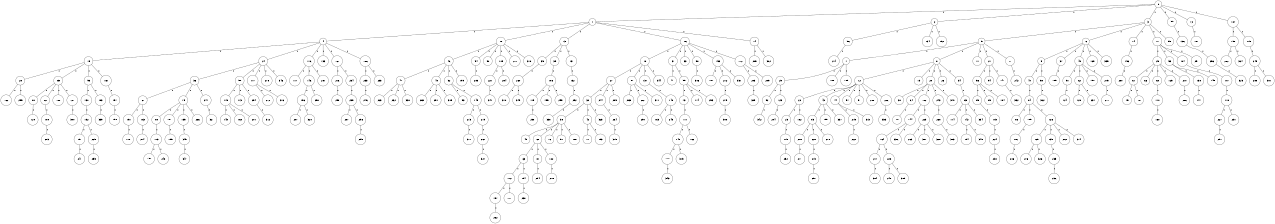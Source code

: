 graph G {
size="8.5,11;"
ratio = "expand;"
fixedsize="true;"
overlap="scale;"
node[shape=circle,width=.12,hight=.12,fontsize=12]
edge[fontsize=12]

0[label=" 0" color=black, pos="1.4012127,1.3156246!"];
1[label=" 1" color=black, pos="1.6735207,2.9404581!"];
2[label=" 2" color=black, pos="2.5688446,0.50265115!"];
3[label=" 3" color=black, pos="1.9261782,0.56838945!"];
4[label=" 4" color=black, pos="1.4827903,0.72159894!"];
5[label=" 5" color=black, pos="1.5174875,2.1907367!"];
6[label=" 6" color=black, pos="1.3447377,1.1150427!"];
7[label=" 7" color=black, pos="1.9786077,0.27951327!"];
8[label=" 8" color=black, pos="0.3624956,0.88297878!"];
9[label=" 9" color=black, pos="1.3433233,2.3597755!"];
10[label=" 10" color=black, pos="0.38875541,1.7985532!"];
11[label=" 11" color=black, pos="2.2314553,1.5051791!"];
12[label=" 12" color=black, pos="2.8099337,2.1495628!"];
13[label=" 13" color=black, pos="2.6164973,2.103923!"];
14[label=" 14" color=black, pos="2.279946,1.6475739!"];
15[label=" 15" color=black, pos="1.9100312,2.6383742!"];
16[label=" 16" color=black, pos="1.522225,2.3085431!"];
17[label=" 17" color=black, pos="1.3447899,1.7777161!"];
18[label=" 18" color=black, pos="1.5307452,2.048479!"];
19[label=" 19" color=black, pos="2.943212,2.4764461!"];
20[label=" 20" color=black, pos="1.7804361,0.080566782!"];
21[label=" 21" color=black, pos="1.9663084,2.3581684!"];
22[label=" 22" color=black, pos="0.40345542,2.5048082!"];
23[label=" 23" color=black, pos="1.9328294,2.5860134!"];
24[label=" 24" color=black, pos="1.6645354,1.3206026!"];
25[label=" 25" color=black, pos="0.56287504,1.7428706!"];
26[label=" 26" color=black, pos="0.67458803,1.8558207!"];
27[label=" 27" color=black, pos="2.3450076,2.3709456!"];
28[label=" 28" color=black, pos="1.9582757,1.5223771!"];
29[label=" 29" color=black, pos="1.6360022,1.1708386!"];
30[label=" 30" color=black, pos="0.88628785,1.3529442!"];
31[label=" 31" color=black, pos="1.8188292,1.2741716!"];
32[label=" 32" color=black, pos="0.83351406,2.4926899!"];
33[label=" 33" color=black, pos="0.69309297,1.4900093!"];
34[label=" 34" color=black, pos="1.0269101,1.985481!"];
35[label=" 35" color=black, pos="1.6780969,2.4973614!"];
36[label=" 36" color=black, pos="1.807939,0.56095674!"];
37[label=" 37" color=black, pos="0.90028412,2.4833987!"];
38[label=" 38" color=black, pos="1.4074421,0.60568925!"];
39[label=" 39" color=black, pos="2.7753004,2.7096359!"];
40[label=" 40" color=black, pos="2.4746351,2.0052036!"];
41[label=" 41" color=black, pos="2.4378863,0.5354091!"];
42[label=" 42" color=black, pos="0.84104294,1.8367141!"];
43[label=" 43" color=black, pos="0.87731666,2.1555124!"];
44[label=" 44" color=black, pos="0.35381409,2.1291967!"];
45[label=" 45" color=black, pos="1.4482645,0.040670188!"];
46[label=" 46" color=black, pos="0.44893828,2.0819779!"];
47[label=" 47" color=black, pos="0.52622032,1.8330532!"];
48[label=" 48" color=black, pos="0.99393954,0.16858356!"];
49[label=" 49" color=black, pos="1.3334698,1.8966222!"];
50[label=" 50" color=black, pos="0.22488274,0.69365249!"];
51[label=" 51" color=black, pos="1.0674118,0.78745502!"];
52[label=" 52" color=black, pos="0.565634,1.6753241!"];
53[label=" 53" color=black, pos="1.5292472,0.86960502!"];
54[label=" 54" color=black, pos="0.36235373,2.2024242!"];
55[label=" 55" color=black, pos="2.7431967,2.8894295!"];
56[label=" 56" color=black, pos="2.8737342,0.16896201!"];
57[label=" 57" color=black, pos="0.76200571,1.3817167!"];
58[label=" 58" color=black, pos="1.7989205,2.0890878!"];
59[label=" 59" color=black, pos="1.9245341,2.2875582!"];
60[label=" 60" color=black, pos="2.7931946,0.50406652!"];
61[label=" 61" color=black, pos="0.67887655,1.3006272!"];
62[label=" 62" color=black, pos="1.3252544,1.9298043!"];
63[label=" 63" color=black, pos="1.5385288,0.80558727!"];
64[label=" 64" color=black, pos="1.8772469,0.61946705!"];
65[label=" 65" color=black, pos="2.0401335,0.62614102!"];
66[label=" 66" color=black, pos="1.0765529,1.7053862!"];
67[label=" 67" color=black, pos="0.59177172,1.4912551!"];
68[label=" 68" color=black, pos="1.9558266,2.7074081!"];
69[label=" 69" color=black, pos="0.36899313,1.6759334!"];
70[label=" 70" color=black, pos="1.5110867,2.7626986!"];
71[label=" 71" color=black, pos="1.4249715,2.4618786!"];
72[label=" 72" color=black, pos="0.54283519,0.94147099!"];
73[label=" 73" color=black, pos="2.0825294,2.4220226!"];
74[label=" 74" color=black, pos="2.2828409,2.1601693!"];
75[label=" 75" color=black, pos="1.1203531,1.2595789!"];
76[label=" 76" color=black, pos="2.646746,1.7108828!"];
77[label=" 77" color=black, pos="1.9750223,1.7099867!"];
78[label=" 78" color=black, pos="0.99255395,0.53572457!"];
79[label=" 79" color=black, pos="2.0409712,0.71974389!"];
80[label=" 80" color=black, pos="0.078948762,2.1667751!"];
81[label=" 81" color=black, pos="2.2288269,2.3205604!"];
82[label=" 82" color=black, pos="2.7162064,1.3862804!"];
83[label=" 83" color=black, pos="0.13215414,1.9127392!"];
84[label=" 84" color=black, pos="0.61284629,0.79463921!"];
85[label=" 85" color=black, pos="1.0104382,2.0739777!"];
86[label=" 86" color=black, pos="2.9773112,2.4205177!"];
87[label=" 87" color=black, pos="0.60730538,2.6020889!"];
88[label=" 88" color=black, pos="0.80147645,0.84773227!"];
89[label=" 89" color=black, pos="1.3576616,2.5419711!"];
90[label=" 90" color=black, pos="2.6490225,1.9104276!"];
91[label=" 91" color=black, pos="0.57411072,2.5600767!"];
92[label=" 92" color=black, pos="1.4467888,0.77482564!"];
93[label=" 93" color=black, pos="2.8593418,2.4602192!"];
94[label=" 94" color=black, pos="1.4585055,0.85493544!"];
95[label=" 95" color=black, pos="1.0209985,1.7520651!"];
96[label=" 96" color=black, pos="2.2258882,2.8527783!"];
97[label=" 97" color=black, pos="1.76809,1.6574179!"];
98[label=" 98" color=black, pos="2.3230008,2.1982891!"];
99[label=" 99" color=black, pos="0.3910122,1.0840686!"];
100[label=" 100" color=black, pos="1.1130818,2.295028!"];
101[label=" 101" color=black, pos="1.7076975,2.8090766!"];
102[label=" 102" color=black, pos="1.6359841,0.23201395!"];
103[label=" 103" color=black, pos="1.1210363,2.4794575!"];
104[label=" 104" color=black, pos="1.5838763,2.9304744!"];
105[label=" 105" color=black, pos="0.72698514,2.7690789!"];
106[label=" 106" color=black, pos="0.15573775,0.94709749!"];
107[label=" 107" color=black, pos="1.7257339,2.3845509!"];
108[label=" 108" color=black, pos="1.8900602,2.8112392!"];
109[label=" 109" color=black, pos="0.43482616,2.7639608!"];
110[label=" 110" color=black, pos="0.28432783,0.72779286!"];
111[label=" 111" color=black, pos="0.98005372,2.7522887!"];
112[label=" 112" color=black, pos="2.5394861,2.9158965!"];
113[label=" 113" color=black, pos="0.27065546,1.3164572!"];
114[label=" 114" color=black, pos="1.6523434,2.9731432!"];
115[label=" 115" color=black, pos="2.2947208,1.2168929!"];
116[label=" 116" color=black, pos="2.037273,2.7825387!"];
117[label=" 117" color=black, pos="0.64844789,2.5429095!"];
118[label=" 118" color=black, pos="1.5424742,2.3381399!"];
119[label=" 119" color=black, pos="0.47795269,1.086458!"];
120[label=" 120" color=black, pos="0.77319177,1.2839101!"];
121[label=" 121" color=black, pos="2.6873298,0.47024045!"];
122[label=" 122" color=black, pos="1.863922,2.7177504!"];
123[label=" 123" color=black, pos="1.8010777,2.3434238!"];
124[label=" 124" color=black, pos="1.9627754,1.3104499!"];
125[label=" 125" color=black, pos="0.67246196,1.543999!"];
126[label=" 126" color=black, pos="1.1240617,1.737464!"];
127[label=" 127" color=black, pos="0.97256746,2.6194532!"];
128[label=" 128" color=black, pos="2.8262764,2.7896065!"];
129[label=" 129" color=black, pos="0.50373065,2.8532793!"];
130[label=" 130" color=black, pos="0.70323052,0.5262955!"];
131[label=" 131" color=black, pos="1.505673,1.342659!"];
132[label=" 132" color=black, pos="2.9956818,2.0796716!"];
133[label=" 133" color=black, pos="2.5064683,0.88307989!"];
134[label=" 134" color=black, pos="1.5058094,2.2325443!"];
135[label=" 135" color=black, pos="1.4444659,1.2241361!"];
136[label=" 136" color=black, pos="1.7553609,2.7843485!"];
137[label=" 137" color=black, pos="1.2735895,0.62674419!"];
138[label=" 138" color=black, pos="0.20865755,1.4811282!"];
139[label=" 139" color=black, pos="2.022759,0.18277889!"];
140[label=" 140" color=black, pos="2.4768961,0.68658452!"];
141[label=" 141" color=black, pos="0.88612108,1.6138943!"];
142[label=" 142" color=black, pos="0.19020834,2.8703074!"];
143[label=" 143" color=black, pos="1.6984361,2.9054166!"];
144[label=" 144" color=black, pos="2.1081861,0.71288848!"];
145[label=" 145" color=black, pos="1.3273929,0.35859561!"];
146[label=" 146" color=black, pos="1.4926724,1.250381!"];
147[label=" 147" color=black, pos="1.663511,2.5338721!"];
148[label=" 148" color=black, pos="1.6956104,2.1237714!"];
149[label=" 149" color=black, pos="2.790121,0.973662!"];
150[label=" 150" color=black, pos="2.5841043,1.6150036!"];
151[label=" 151" color=black, pos="0.93841294,0.73633738!"];
152[label=" 152" color=black, pos="0.21018532,2.4283747!"];
153[label=" 153" color=black, pos="0.78885853,0.073628698!"];
154[label=" 154" color=black, pos="0.62669411,1.7969622!"];
155[label=" 155" color=black, pos="0.7571696,2.4306122!"];
156[label=" 156" color=black, pos="2.5512909,0.034511487!"];
157[label=" 157" color=black, pos="2.2920493,0.32174135!"];
158[label=" 158" color=black, pos="0.8521429,0.15869396!"];
159[label=" 159" color=black, pos="0.45716521,1.8371549!"];
160[label=" 160" color=black, pos="2.3442572,0.20492876!"];
161[label=" 161" color=black, pos="2.0524998,2.4146466!"];
162[label=" 162" color=black, pos="0.60256716,2.9693991!"];
163[label=" 163" color=black, pos="0.54244314,0.81251676!"];
164[label=" 164" color=black, pos="1.9543949,2.4351461!"];
165[label=" 165" color=black, pos="0.85520174,0.1225978!"];
166[label=" 166" color=black, pos="1.6936324,0.49790047!"];
167[label=" 167" color=black, pos="2.1763231,1.8181481!"];
168[label=" 168" color=black, pos="1.6005849,2.653696!"];
169[label=" 169" color=black, pos="0.30163433,2.3322787!"];
170[label=" 170" color=black, pos="2.2799515,2.2639382!"];
171[label=" 171" color=black, pos="2.7016891,2.9161287!"];
172[label=" 172" color=black, pos="1.9234833,2.9025283!"];
173[label=" 173" color=black, pos="0.10816213,0.48602963!"];
174[label=" 174" color=black, pos="1.3064178,1.9525921!"];
175[label=" 175" color=black, pos="0.31898546,0.0033212034!"];
176[label=" 176" color=black, pos="1.7938171,2.5726551!"];
177[label=" 177" color=black, pos="1.7253599,1.9996529!"];
178[label=" 178" color=black, pos="2.2066116,0.82770594!"];
179[label=" 179" color=black, pos="0.34004618,2.5643847!"];
180[label=" 180" color=black, pos="2.0951093,2.0422144!"];
181[label=" 181" color=black, pos="2.492039,1.005066!"];
182[label=" 182" color=black, pos="1.5121742,0.28119775!"];
183[label=" 183" color=black, pos="0.72839834,1.75073!"];
184[label=" 184" color=black, pos="0.94153618,2.6176669!"];
185[label=" 185" color=black, pos="0.22831898,0.67220739!"];
186[label=" 186" color=black, pos="1.880911,1.3432313!"];
187[label=" 187" color=black, pos="1.2437479,2.4844866!"];
188[label=" 188" color=black, pos="0.37452903,2.5421288!"];
189[label=" 189" color=black, pos="0.054945064,2.6650249!"];
190[label=" 190" color=black, pos="2.5048529,0.39827884!"];
191[label=" 191" color=black, pos="2.2307416,0.75546665!"];
192[label=" 192" color=black, pos="0.47239397,2.8391739!"];
193[label=" 193" color=black, pos="0.99045331,0.13564355!"];
194[label=" 194" color=black, pos="2.0112946,2.0923214!"];
195[label=" 195" color=black, pos="2.3864909,1.5938998!"];
196[label=" 196" color=black, pos="1.103509,1.627588!"];
197[label=" 197" color=black, pos="0.68322333,2.7255733!"];
198[label=" 198" color=black, pos="1.2388356,1.4213274!"];
199[label=" 199" color=black, pos="1.2728609,0.64185501!"];
200[label=" 200" color=black, pos="2.5499276,2.4459679!"];
201[label=" 201" color=black, pos="2.9924101,0.41174515!"];
202[label=" 202" color=black, pos="2.0604863,1.2587472!"];
203[label=" 203" color=black, pos="0.080874519,0.2079971!"];
204[label=" 204" color=black, pos="1.9886755,1.3428375!"];
205[label=" 205" color=black, pos="2.128198,0.85997505!"];
206[label=" 206" color=black, pos="0.19226289,1.8366108!"];
207[label=" 207" color=black, pos="1.4580965,1.2103787!"];
208[label=" 208" color=black, pos="0.9594947,0.548405!"];
209[label=" 209" color=black, pos="1.237958,0.95560946!"];
210[label=" 210" color=black, pos="0.46421669,2.7454214!"];
211[label=" 211" color=black, pos="2.0670036,2.7294747!"];
212[label=" 212" color=black, pos="2.7890036,1.727578!"];
213[label=" 213" color=black, pos="2.140723,2.2842353!"];
214[label=" 214" color=black, pos="2.8688555,2.7981098!"];
215[label=" 215" color=black, pos="0.59931196,1.3349761!"];
216[label=" 216" color=black, pos="2.6648351,1.5107115!"];
217[label=" 217" color=black, pos="1.8435313,1.2012373!"];
218[label=" 218" color=black, pos="1.6806776,1.8528392!"];
219[label=" 219" color=black, pos="1.9000772,0.80336024!"];
220[label=" 220" color=black, pos="1.6546261,1.6062825!"];
221[label=" 221" color=black, pos="0.1184912,1.1283351!"];
222[label=" 222" color=black, pos="1.0113639,1.3142987!"];
223[label=" 223" color=black, pos="2.9349333,1.1694826!"];
224[label=" 224" color=black, pos="0.53265593,2.5025615!"];
225[label=" 225" color=black, pos="0.14651496,2.6839351!"];
226[label=" 226" color=black, pos="2.6504575,1.5748736!"];
227[label=" 227" color=black, pos="2.1190882,1.2396156!"];
228[label=" 228" color=black, pos="2.9091721,0.56906347!"];
229[label=" 229" color=black, pos="2.736416,1.01501!"];
230[label=" 230" color=black, pos="0.62384343,1.3584558!"];
231[label=" 231" color=black, pos="0.97858347,0.1585452!"];
232[label=" 232" color=black, pos="1.2081325,2.8874266!"];
233[label=" 233" color=black, pos="1.3649055,2.1818399!"];
234[label=" 234" color=black, pos="0.10813606,2.5658977!"];
235[label=" 235" color=black, pos="2.1349475,1.0009386!"];
236[label=" 236" color=black, pos="1.6514115,1.0717828!"];
237[label=" 237" color=black, pos="0.26740061,0.13560741!"];
238[label=" 238" color=black, pos="0.41610147,2.4500208!"];
239[label=" 239" color=black, pos="0.022001666,1.9059243!"];
240[label=" 240" color=black, pos="0.26967269,1.5847815!"];
241[label=" 241" color=black, pos="2.3647127,0.64994114!"];
242[label=" 242" color=black, pos="1.523335,0.70007298!"];
243[label=" 243" color=black, pos="0.021352211,1.702402!"];
244[label=" 244" color=black, pos="0.27101358,1.0605912!"];
245[label=" 245" color=black, pos="1.8609777,2.4296582!"];
246[label=" 246" color=black, pos="1.6902619,1.6717641!"];
247[label=" 247" color=black, pos="2.488245,1.9423976!"];
248[label=" 248" color=black, pos="0.37103935,2.3924959!"];
249[label=" 249" color=black, pos="1.2938006,0.20860077!"];
250[label=" 250" color=black, pos="2.2582759,1.4754181!"];
251[label=" 251" color=black, pos="0.60968529,2.9523918!"];
252[label=" 252" color=black, pos="1.952005,2.4191131!"];
253[label=" 253" color=black, pos="0.20918161,2.0900618!"];
254[label=" 254" color=black, pos="1.7284503,0.61170697!"];
255[label=" 255" color=black, pos="1.3395142,1.9746131!"];
256[label=" 256" color=black, pos="0.081283763,2.4463056!"];
257[label=" 257" color=black, pos="1.409546,1.19222!"];
258[label=" 258" color=black, pos="1.5635801,2.94745!"];
259[label=" 259" color=black, pos="0.84545821,0.053964311!"];
260[label=" 260" color=black, pos="1.9128248,2.6104458!"];
261[label=" 261" color=black, pos="2.3218487,0.021449892!"];
262[label=" 262" color=black, pos="0.46233342,2.2669944!"];
263[label=" 263" color=black, pos="1.1872615,1.5124013!"];
264[label=" 264" color=black, pos="2.6087164,1.6436296!"];
265[label=" 265" color=black, pos="0.61361329,0.68608437!"];
266[label=" 266" color=black, pos="0.50348768,2.3504589!"];
267[label=" 267" color=black, pos="2.5333762,1.1464091!"];
268[label=" 268" color=black, pos="0.87750056,0.56820747!"];
269[label=" 269" color=black, pos="0.4573625,2.2496482!"];
270[label=" 270" color=black, pos="2.2228142,1.7215436!"];
271[label=" 271" color=black, pos="2.75825,2.6786209!"];
272[label=" 272" color=black, pos="1.1926518,1.3852289!"];
273[label=" 273" color=black, pos="2.1581001,2.9834585!"];
274[label=" 274" color=black, pos="2.7048477,2.0105337!"];
275[label=" 275" color=black, pos="2.7383406,2.6844249!"];
276[label=" 276" color=black, pos="1.9137977,0.81519034!"];
277[label=" 277" color=black, pos="1.8422897,1.2908561!"];
278[label=" 278" color=black, pos="1.5814811,1.4751797!"];
279[label=" 279" color=black, pos="2.2463446,2.7066976!"];
280[label=" 280" color=black, pos="0.47605111,0.24526138!"];
281[label=" 281" color=black, pos="1.1632398,1.295739!"];
282[label=" 282" color=black, pos="2.5626373,2.1063113!"];
283[label=" 283" color=black, pos="1.4632155,1.9168189!"];
284[label=" 284" color=black, pos="1.0433686,2.7481733!"];
285[label=" 285" color=black, pos="0.79684782,1.9507623!"];
286[label=" 286" color=black, pos="0.051429137,1.71806!"];
287[label=" 287" color=black, pos="2.5797426,1.73677!"];
288[label=" 288" color=black, pos="2.5166841,1.6899449!"];
289[label=" 289" color=black, pos="1.2107513,1.5480113!"];
290[label=" 290" color=black, pos="2.2919566,2.0743663!"];
291[label=" 291" color=black, pos="2.4450588,2.1321853!"];
292[label=" 292" color=black, pos="0.72319454,2.3740857!"];
293[label=" 293" color=black, pos="1.9193881,1.8983713!"];
294[label=" 294" color=black, pos="2.75079,0.26859093!"];
295[label=" 295" color=black, pos="1.0411889,1.3863262!"];
296[label=" 296" color=black, pos="1.9873923,2.2377968!"];
297[label=" 297" color=black, pos="0.061955038,2.9715322!"];
298[label=" 298" color=black, pos="2.4401307,2.1090838!"];
299[label=" 299" color=black, pos="1.0370838,1.3736169!"];
300[label=" 300" color=black, pos="2.1216278,0.28032068!"];
301[label=" 301" color=black, pos="0.072550634,1.0118331!"];
302[label=" 302" color=black, pos="2.7951233,1.1538732!"];
303[label=" 303" color=black, pos="0.285785,2.3941851!"];
304[label=" 304" color=black, pos="0.61647052,2.471321!"];
305[label=" 305" color=black, pos="0.41779006,2.0323372!"];
306[label=" 306" color=black, pos="1.4887516,2.7431102!"];
307[label=" 307" color=black, pos="0.38269017,1.2861137!"];
308[label=" 308" color=black, pos="2.8644297,1.5453338!"];
309[label=" 309" color=black, pos="0.74512639,0.76032099!"];
310[label=" 310" color=black, pos="2.837591,1.3765618!"];
311[label=" 311" color=black, pos="0.45439356,0.39655335!"];
312[label=" 312" color=black, pos="1.4027289,1.7492896!"];
313[label=" 313" color=black, pos="1.3107275,2.6784397!"];
314[label=" 314" color=black, pos="2.9230479,0.32531453!"];
315[label=" 315" color=black, pos="0.53827709,2.810056!"];
316[label=" 316" color=black, pos="1.1778627,0.33968716!"];
317[label=" 317" color=black, pos="0.91255681,2.4632388!"];
318[label=" 318" color=black, pos="2.0142023,2.8735238!"];
319[label=" 319" color=black, pos="1.6105475,0.53945996!"];
320[label=" 320" color=black, pos="0.1379515,0.83379543!"];
321[label=" 321" color=black, pos="1.0703765,2.2481581!"];
322[label=" 322" color=black, pos="2.9337851,0.29916246!"];
323[label=" 323" color=black, pos="1.1849009,1.874769!"];
324[label=" 324" color=black, pos="2.4646084,2.2857527!"];
325[label=" 325" color=black, pos="1.3144643,1.127313!"];
326[label=" 326" color=black, pos="1.588792,0.79726253!"];
327[label=" 327" color=black, pos="0.27091396,1.212616!"];
328[label=" 328" color=black, pos="0.62547209,0.85754443!"];
329[label=" 329" color=black, pos="0.55864658,2.6892729!"];
330[label=" 330" color=black, pos="1.6791751,0.96449392!"];
331[label=" 331" color=black, pos="2.0976539,0.2268396!"];
332[label=" 332" color=black, pos="1.0537191,0.9394274!"];
333[label=" 333" color=black, pos="0.26158373,2.6968501!"];
334[label=" 334" color=black, pos="2.0675772,2.0497153!"];
335[label=" 335" color=black, pos="1.8308351,1.7473566!"];
336[label=" 336" color=black, pos="2.3087427,2.1521558!"];
337[label=" 337" color=black, pos="2.7106035,0.35982096!"];
338[label=" 338" color=black, pos="2.8298641,2.2538547!"];
339[label=" 339" color=black, pos="0.16357782,2.4897802!"];
340[label=" 340" color=black, pos="1.9932865,0.58548042!"];
341[label=" 341" color=black, pos="1.495948,0.10524602!"];
342[label=" 342" color=black, pos="1.7764432,1.9020163!"];
343[label=" 343" color=black, pos="0.41729256,0.063585583!"];
344[label=" 344" color=black, pos="2.2542739,0.59342449!"];
345[label=" 345" color=black, pos="2.0571701,1.3546561!"];
346[label=" 346" color=black, pos="2.2775603,2.8145521!"];
347[label=" 347" color=black, pos="0.089205019,0.65843511!"];
348[label=" 348" color=black, pos="2.7335399,1.3373618!"];
349[label=" 349" color=black, pos="1.5262461,2.793013!"];
0--1[label="1"]
0--2[label="1"]
0--3[label="1"]
0--55[label="1"]
0--72[label="1"]
0--127[label="1"]
1--4[label="1"]
1--10[label="1"]
1--13[label="1"]
1--16[label="1"]
1--74[label="1"]
2--96[label="1"]
2--134[label="1"]
2--192[label="1"]
3--5[label="1"]
3--6[label="1"]
3--14[label="1"]
3--17[label="1"]
3--99[label="1"]
4--19[label="1"]
4--24[label="1"]
4--116[label="1"]
4--133[label="1"]
4--167[label="1"]
4--186[label="1"]
5--7[label="1"]
5--8[label="1"]
5--11[label="1"]
5--21[label="1"]
5--71[label="1"]
6--9[label="1"]
6--37[label="1"]
6--49[label="1"]
6--169[label="1"]
6--335[label="1"]
7--29[label="1"]
7--188[label="1"]
7--189[label="1"]
8--12[label="1"]
8--15[label="1"]
8--20[label="1"]
8--26[label="1"]
8--34[label="1"]
9--40[label="1"]
9--58[label="1"]
10--46[label="1"]
10--54[label="1"]
10--90[label="1"]
10--105[label="1"]
10--211[label="1"]
10--318[label="1"]
12--22[label="1"]
12--43[label="1"]
12--44[label="1"]
12--57[label="1"]
12--91[label="1"]
12--208[label="1"]
12--226[label="1"]
13--35[label="1"]
13--39[label="1"]
13--131[label="1"]
14--156[label="1"]
16--18[label="1"]
16--31[label="1"]
16--33[label="1"]
16--98[label="1"]
16--153[label="1"]
16--172[label="1"]
17--25[label="1"]
17--53[label="1"]
17--104[label="1"]
17--251[label="1"]
18--27[label="1"]
18--87[label="1"]
18--137[label="1"]
18--344[label="1"]
19--28[label="1"]
19--69[label="1"]
19--95[label="1"]
19--161[label="1"]
20--30[label="1"]
20--64[label="1"]
20--102[label="1"]
20--243[label="1"]
20--340[label="1"]
21--56[label="1"]
21--94[label="1"]
21--141[label="1"]
22--23[label="1"]
22--182[label="1"]
23--175[label="1"]
24--36[label="1"]
24--50[label="1"]
24--177[label="1"]
24--278[label="1"]
24--346[label="1"]
25--61[label="1"]
25--66[label="1"]
25--68[label="1"]
25--125[label="1"]
25--210[label="1"]
27--32[label="1"]
27--244[label="1"]
27--289[label="1"]
28--162[label="1"]
28--295[label="1"]
29--92[label="1"]
29--123[label="1"]
31--41[label="1"]
31--59[label="1"]
32--38[label="1"]
32--42[label="1"]
32--323[label="1"]
34--65[label="1"]
35--260[label="1"]
36--67[label="1"]
36--79[label="1"]
36--247[label="1"]
37--185[label="1"]
38--45[label="1"]
38--60[label="1"]
38--76[label="1"]
38--97[label="1"]
38--108[label="1"]
39--106[label="1"]
40--84[label="1"]
42--77[label="1"]
42--193[label="1"]
43--83[label="1"]
43--159[label="1"]
43--337[label="1"]
44--215[label="1"]
44--313[label="1"]
46--47[label="1"]
46--48[label="1"]
46--52[label="1"]
46--199[label="1"]
47--223[label="1"]
47--232[label="1"]
47--330[label="1"]
48--269[label="1"]
48--291[label="1"]
48--309[label="1"]
49--51[label="1"]
49--62[label="1"]
49--190[label="1"]
49--275[label="1"]
50--115[label="1"]
50--173[label="1"]
50--294[label="1"]
51--124[label="1"]
52--93[label="1"]
52--149[label="1"]
53--138[label="1"]
53--145[label="1"]
54--285[label="1"]
55--136[label="1"]
56--85[label="1"]
56--89[label="1"]
56--184[label="1"]
58--322[label="1"]
59--73[label="1"]
59--174[label="1"]
59--293[label="1"]
60--63[label="1"]
60--81[label="1"]
60--122[label="1"]
61--75[label="1"]
61--78[label="1"]
62--128[label="1"]
62--237[label="1"]
63--112[label="1"]
63--154[label="1"]
64--70[label="1"]
65--114[label="1"]
65--142[label="1"]
65--334[label="1"]
67--151[label="1"]
67--163[label="1"]
68--110[label="1"]
69--80[label="1"]
69--82[label="1"]
69--100[label="1"]
69--121[label="1"]
71--242[label="1"]
72--181[label="1"]
73--111[label="1"]
74--205[label="1"]
74--302[label="1"]
79--88[label="1"]
79--101[label="1"]
79--135[label="1"]
79--266[label="1"]
80--120[label="1"]
81--254[label="1"]
82--180[label="1"]
83--200[label="1"]
83--220[label="1"]
83--270[label="1"]
84--86[label="1"]
84--109[label="1"]
84--126[label="1"]
85--103[label="1"]
87--265[label="1"]
87--267[label="1"]
87--311[label="1"]
88--113[label="1"]
92--342[label="1"]
95--130[label="1"]
95--183[label="1"]
96--214[label="1"]
98--306[label="1"]
101--195[label="1"]
102--144[label="1"]
102--225[label="1"]
103--224[label="1"]
104--107[label="1"]
105--221[label="1"]
105--284[label="1"]
106--119[label="1"]
106--155[label="1"]
106--259[label="1"]
107--118[label="1"]
109--176[label="1"]
110--160[label="1"]
111--140[label="1"]
111--166[label="1"]
112--157[label="1"]
112--171[label="1"]
113--150[label="1"]
113--248[label="1"]
115--143[label="1"]
115--168[label="1"]
115--201[label="1"]
116--117[label="1"]
116--146[label="1"]
116--281[label="1"]
118--227[label="1"]
118--231[label="1"]
119--258[label="1"]
121--300[label="1"]
122--218[label="1"]
123--204[label="1"]
126--129[label="1"]
126--139[label="1"]
126--202[label="1"]
126--314[label="1"]
127--158[label="1"]
127--179[label="1"]
129--276[label="1"]
129--326[label="1"]
130--152[label="1"]
131--132[label="1"]
132--292[label="1"]
135--345[label="1"]
136--256[label="1"]
137--148[label="1"]
138--147[label="1"]
139--235[label="1"]
140--170[label="1"]
140--315[label="1"]
141--332[label="1"]
142--194[label="1"]
142--348[label="1"]
144--164[label="1"]
144--336[label="1"]
146--196[label="1"]
146--250[label="1"]
148--165[label="1"]
148--245[label="1"]
149--213[label="1"]
149--219[label="1"]
151--178[label="1"]
152--191[label="1"]
152--229[label="1"]
153--187[label="1"]
153--212[label="1"]
153--331[label="1"]
154--238[label="1"]
156--280[label="1"]
157--262[label="1"]
158--282[label="1"]
158--324[label="1"]
161--197[label="1"]
163--274[label="1"]
164--217[label="1"]
164--228[label="1"]
167--216[label="1"]
167--234[label="1"]
170--343[label="1"]
172--203[label="1"]
172--209[label="1"]
175--252[label="1"]
176--206[label="1"]
177--272[label="1"]
177--316[label="1"]
179--249[label="1"]
180--283[label="1"]
183--339[label="1"]
186--233[label="1"]
186--253[label="1"]
191--241[label="1"]
196--207[label="1"]
196--320[label="1"]
197--198[label="1"]
200--271[label="1"]
203--329[label="1"]
210--286[label="1"]
212--279[label="1"]
213--317[label="1"]
215--222[label="1"]
216--298[label="1"]
217--304[label="1"]
219--261[label="1"]
220--273[label="1"]
221--341[label="1"]
224--230[label="1"]
225--263[label="1"]
225--307[label="1"]
225--328[label="1"]
226--333[label="1"]
227--257[label="1"]
228--240[label="1"]
228--305[label="1"]
229--255[label="1"]
233--246[label="1"]
234--239[label="1"]
235--236[label="1"]
239--287[label="1"]
239--296[label="1"]
243--268[label="1"]
244--264[label="1"]
247--321[label="1"]
249--288[label="1"]
249--301[label="1"]
256--325[label="1"]
260--310[label="1"]
260--349[label="1"]
261--327[label="1"]
264--319[label="1"]
267--290[label="1"]
268--303[label="1"]
273--297[label="1"]
275--277[label="1"]
279--308[label="1"]
292--338[label="1"]
294--312[label="1"]
296--299[label="1"]
345--347[label="1"]

}
